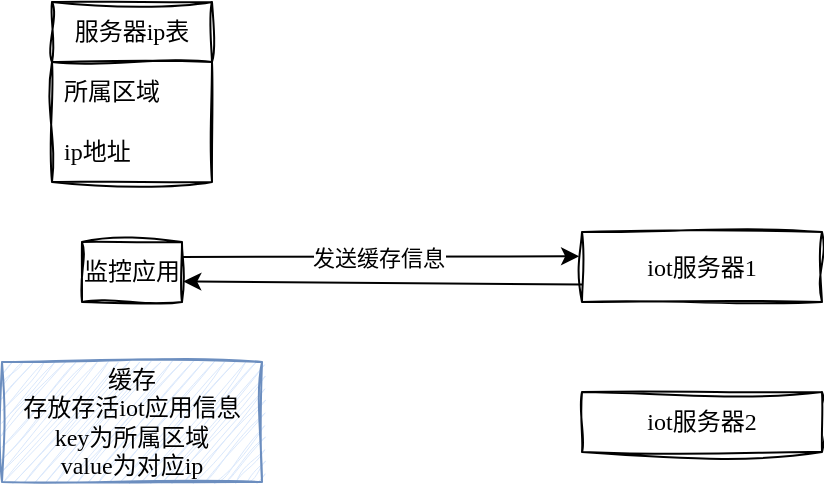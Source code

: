 <mxfile version="22.1.11" type="github">
  <diagram name="第 1 页" id="AN6ldcmXwKZ_Ya7eOYBY">
    <mxGraphModel dx="667" dy="347" grid="1" gridSize="10" guides="1" tooltips="1" connect="1" arrows="1" fold="1" page="1" pageScale="1" pageWidth="827" pageHeight="1169" math="0" shadow="0">
      <root>
        <mxCell id="0" />
        <mxCell id="1" parent="0" />
        <mxCell id="nrm_QGzcfDuFEVkFxr-K-1" value="&lt;font face=&quot;ZCOOL KuaiLe&quot; data-font-src=&quot;https://fonts.googleapis.com/css?family=ZCOOL+KuaiLe&quot;&gt;监控应用&lt;/font&gt;" style="rounded=0;whiteSpace=wrap;html=1;sketch=1;curveFitting=1;jiggle=2;fontFamily= ZCOOL KuaiLe;fontSource=https%3A%2F%2Ffonts.googleapis.com%2Fcss%3Ffamily%3D%2BZCOOL%2BKuaiLe;" vertex="1" parent="1">
          <mxGeometry x="40" y="170" width="50" height="30" as="geometry" />
        </mxCell>
        <mxCell id="nrm_QGzcfDuFEVkFxr-K-2" value="&lt;font data-font-src=&quot;https://fonts.googleapis.com/css?family=ZCOOL+KuaiLe&quot;&gt;服务器ip表&lt;/font&gt;" style="swimlane;fontStyle=0;childLayout=stackLayout;horizontal=1;startSize=30;horizontalStack=0;resizeParent=1;resizeParentMax=0;resizeLast=0;collapsible=1;marginBottom=0;whiteSpace=wrap;html=1;sketch=1;curveFitting=1;jiggle=2;fontFamily=ZCOOL KuaiLe;fontSource=https%3A%2F%2Ffonts.googleapis.com%2Fcss%3Ffamily%3DZCOOL%2BKuaiLe;" vertex="1" parent="1">
          <mxGeometry x="25" y="50" width="80" height="90" as="geometry" />
        </mxCell>
        <mxCell id="nrm_QGzcfDuFEVkFxr-K-3" value="&lt;font face=&quot;ZCOOL KuaiLe&quot; data-font-src=&quot;https://fonts.googleapis.com/css?family=+ZCOOL+KuaiLe&quot;&gt;所属区域&lt;/font&gt;" style="text;strokeColor=none;fillColor=none;align=left;verticalAlign=middle;spacingLeft=4;spacingRight=4;overflow=hidden;points=[[0,0.5],[1,0.5]];portConstraint=eastwest;rotatable=0;whiteSpace=wrap;html=1;" vertex="1" parent="nrm_QGzcfDuFEVkFxr-K-2">
          <mxGeometry y="30" width="80" height="30" as="geometry" />
        </mxCell>
        <mxCell id="nrm_QGzcfDuFEVkFxr-K-4" value="&lt;font data-font-src=&quot;https://fonts.googleapis.com/css?family=ZCOOL+KuaiLe&quot; face=&quot;ZCOOL KuaiLe&quot;&gt;ip地址&lt;/font&gt;" style="text;strokeColor=none;fillColor=none;align=left;verticalAlign=middle;spacingLeft=4;spacingRight=4;overflow=hidden;points=[[0,0.5],[1,0.5]];portConstraint=eastwest;rotatable=0;whiteSpace=wrap;html=1;" vertex="1" parent="nrm_QGzcfDuFEVkFxr-K-2">
          <mxGeometry y="60" width="80" height="30" as="geometry" />
        </mxCell>
        <mxCell id="nrm_QGzcfDuFEVkFxr-K-6" value="&lt;font face=&quot;ZCOOL KuaiLe&quot;&gt;缓存&lt;br&gt;存放存活iot应用信息&lt;br&gt;key为所属区域&lt;br&gt;value为对应ip&lt;br&gt;&lt;/font&gt;" style="rounded=0;whiteSpace=wrap;html=1;sketch=1;curveFitting=1;jiggle=2;fillColor=#dae8fc;strokeColor=#6c8ebf;" vertex="1" parent="1">
          <mxGeometry y="230" width="130" height="60" as="geometry" />
        </mxCell>
        <mxCell id="nrm_QGzcfDuFEVkFxr-K-7" value="&lt;font data-font-src=&quot;https://fonts.googleapis.com/css?family=+ZCOOL+KuaiLe&quot; face=&quot;ZCOOL KuaiLe&quot;&gt;iot服务器1&lt;/font&gt;" style="rounded=0;whiteSpace=wrap;html=1;sketch=1;curveFitting=1;jiggle=2;" vertex="1" parent="1">
          <mxGeometry x="290" y="165" width="120" height="35" as="geometry" />
        </mxCell>
        <mxCell id="nrm_QGzcfDuFEVkFxr-K-8" value="&lt;font data-font-src=&quot;https://fonts.googleapis.com/css?family=ZCOOL+KuaiLe&quot; face=&quot;ZCOOL KuaiLe&quot;&gt;iot服务器2&lt;/font&gt;" style="rounded=0;whiteSpace=wrap;html=1;sketch=1;curveFitting=1;jiggle=2;" vertex="1" parent="1">
          <mxGeometry x="290" y="245" width="120" height="30" as="geometry" />
        </mxCell>
        <mxCell id="nrm_QGzcfDuFEVkFxr-K-11" style="edgeStyle=none;rounded=0;orthogonalLoop=1;jettySize=auto;html=1;exitX=1;exitY=0.25;exitDx=0;exitDy=0;entryX=-0.012;entryY=0.347;entryDx=0;entryDy=0;entryPerimeter=0;" edge="1" parent="1" source="nrm_QGzcfDuFEVkFxr-K-1" target="nrm_QGzcfDuFEVkFxr-K-7">
          <mxGeometry relative="1" as="geometry" />
        </mxCell>
        <mxCell id="nrm_QGzcfDuFEVkFxr-K-13" value="发送缓存信息" style="edgeLabel;html=1;align=center;verticalAlign=middle;resizable=0;points=[];" vertex="1" connectable="0" parent="nrm_QGzcfDuFEVkFxr-K-11">
          <mxGeometry x="-0.014" relative="1" as="geometry">
            <mxPoint as="offset" />
          </mxGeometry>
        </mxCell>
        <mxCell id="nrm_QGzcfDuFEVkFxr-K-12" style="edgeStyle=none;rounded=0;orthogonalLoop=1;jettySize=auto;html=1;exitX=0;exitY=0.75;exitDx=0;exitDy=0;entryX=1.013;entryY=0.658;entryDx=0;entryDy=0;entryPerimeter=0;" edge="1" parent="1" source="nrm_QGzcfDuFEVkFxr-K-7" target="nrm_QGzcfDuFEVkFxr-K-1">
          <mxGeometry relative="1" as="geometry" />
        </mxCell>
      </root>
    </mxGraphModel>
  </diagram>
</mxfile>
